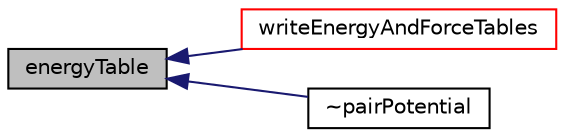 digraph "energyTable"
{
  bgcolor="transparent";
  edge [fontname="Helvetica",fontsize="10",labelfontname="Helvetica",labelfontsize="10"];
  node [fontname="Helvetica",fontsize="10",shape=record];
  rankdir="LR";
  Node785 [label="energyTable",height=0.2,width=0.4,color="black", fillcolor="grey75", style="filled", fontcolor="black"];
  Node785 -> Node786 [dir="back",color="midnightblue",fontsize="10",style="solid",fontname="Helvetica"];
  Node786 [label="writeEnergyAndForceTables",height=0.2,width=0.4,color="red",URL="$a25573.html#a0552bda80bcfbff0a2c7627b68365f23"];
  Node785 -> Node790 [dir="back",color="midnightblue",fontsize="10",style="solid",fontname="Helvetica"];
  Node790 [label="~pairPotential",height=0.2,width=0.4,color="black",URL="$a25573.html#a555835bd36d48e462ecc22de382fdc16",tooltip="Destructor. "];
}
